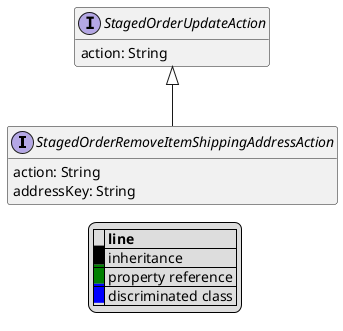 @startuml

hide empty fields
hide empty methods
legend
|= |= line |
|<back:black>   </back>| inheritance |
|<back:green>   </back>| property reference |
|<back:blue>   </back>| discriminated class |
endlegend
interface StagedOrderRemoveItemShippingAddressAction [[StagedOrderRemoveItemShippingAddressAction.svg]] extends StagedOrderUpdateAction {
    action: String
    addressKey: String
}
interface StagedOrderUpdateAction [[StagedOrderUpdateAction.svg]]  {
    action: String
}





@enduml
